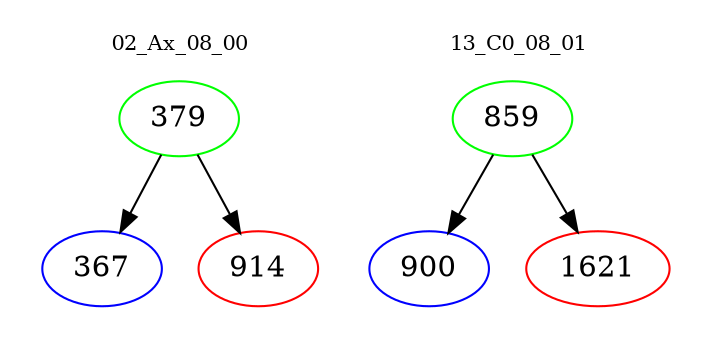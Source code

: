 digraph{
subgraph cluster_0 {
color = white
label = "02_Ax_08_00";
fontsize=10;
T0_379 [label="379", color="green"]
T0_379 -> T0_367 [color="black"]
T0_367 [label="367", color="blue"]
T0_379 -> T0_914 [color="black"]
T0_914 [label="914", color="red"]
}
subgraph cluster_1 {
color = white
label = "13_C0_08_01";
fontsize=10;
T1_859 [label="859", color="green"]
T1_859 -> T1_900 [color="black"]
T1_900 [label="900", color="blue"]
T1_859 -> T1_1621 [color="black"]
T1_1621 [label="1621", color="red"]
}
}
